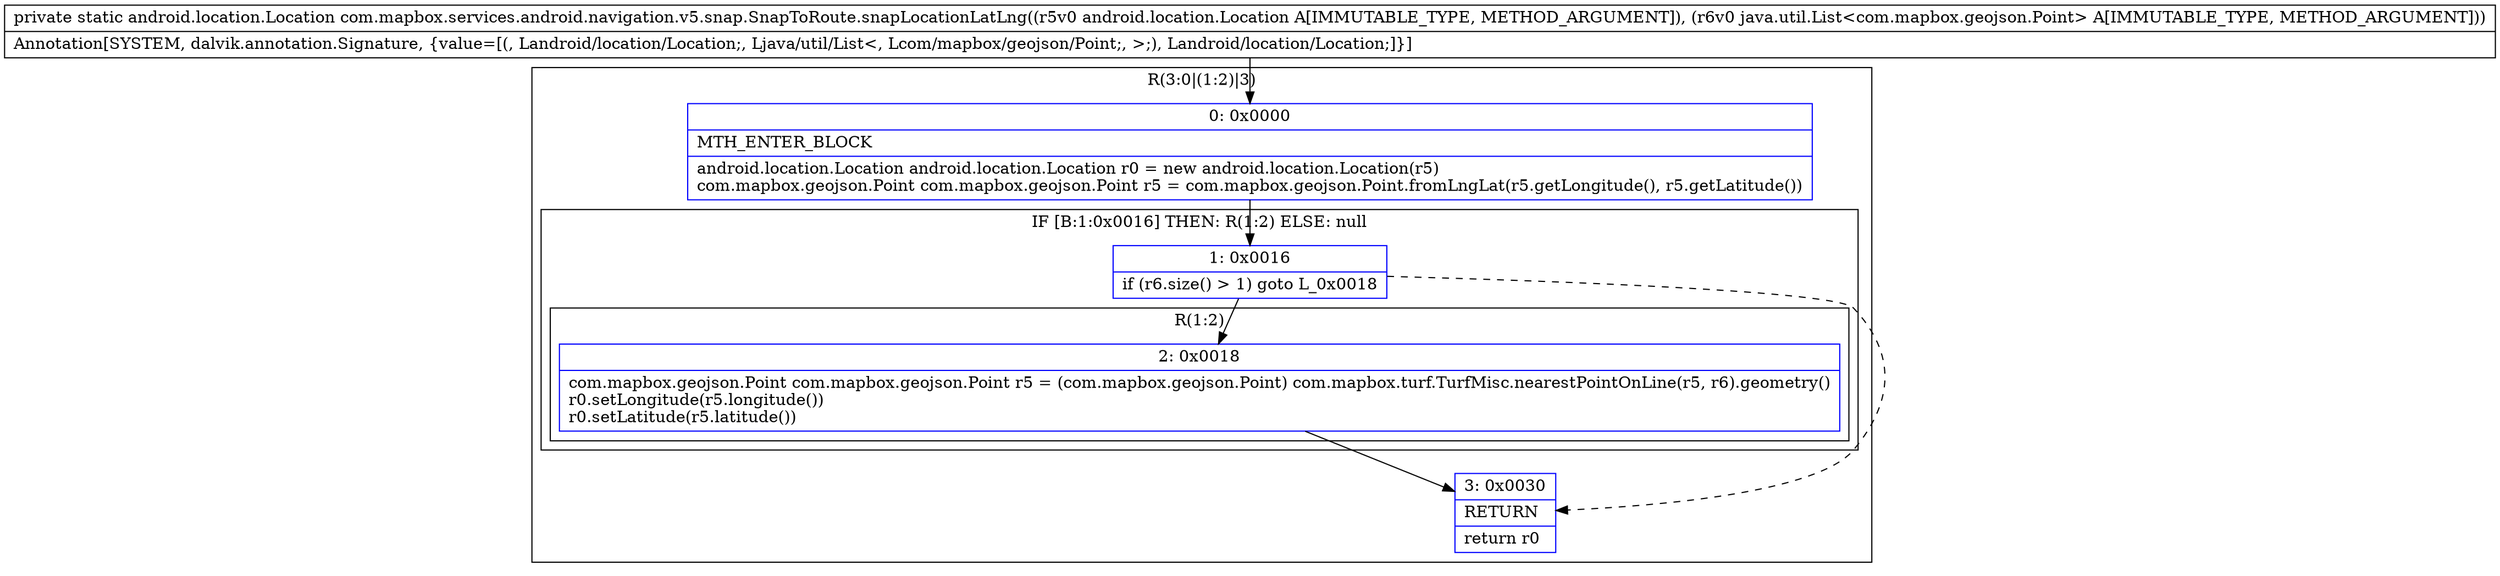 digraph "CFG forcom.mapbox.services.android.navigation.v5.snap.SnapToRoute.snapLocationLatLng(Landroid\/location\/Location;Ljava\/util\/List;)Landroid\/location\/Location;" {
subgraph cluster_Region_2026789477 {
label = "R(3:0|(1:2)|3)";
node [shape=record,color=blue];
Node_0 [shape=record,label="{0\:\ 0x0000|MTH_ENTER_BLOCK\l|android.location.Location android.location.Location r0 = new android.location.Location(r5)\lcom.mapbox.geojson.Point com.mapbox.geojson.Point r5 = com.mapbox.geojson.Point.fromLngLat(r5.getLongitude(), r5.getLatitude())\l}"];
subgraph cluster_IfRegion_1193987763 {
label = "IF [B:1:0x0016] THEN: R(1:2) ELSE: null";
node [shape=record,color=blue];
Node_1 [shape=record,label="{1\:\ 0x0016|if (r6.size() \> 1) goto L_0x0018\l}"];
subgraph cluster_Region_9738844 {
label = "R(1:2)";
node [shape=record,color=blue];
Node_2 [shape=record,label="{2\:\ 0x0018|com.mapbox.geojson.Point com.mapbox.geojson.Point r5 = (com.mapbox.geojson.Point) com.mapbox.turf.TurfMisc.nearestPointOnLine(r5, r6).geometry()\lr0.setLongitude(r5.longitude())\lr0.setLatitude(r5.latitude())\l}"];
}
}
Node_3 [shape=record,label="{3\:\ 0x0030|RETURN\l|return r0\l}"];
}
MethodNode[shape=record,label="{private static android.location.Location com.mapbox.services.android.navigation.v5.snap.SnapToRoute.snapLocationLatLng((r5v0 android.location.Location A[IMMUTABLE_TYPE, METHOD_ARGUMENT]), (r6v0 java.util.List\<com.mapbox.geojson.Point\> A[IMMUTABLE_TYPE, METHOD_ARGUMENT]))  | Annotation[SYSTEM, dalvik.annotation.Signature, \{value=[(, Landroid\/location\/Location;, Ljava\/util\/List\<, Lcom\/mapbox\/geojson\/Point;, \>;), Landroid\/location\/Location;]\}]\l}"];
MethodNode -> Node_0;
Node_0 -> Node_1;
Node_1 -> Node_2;
Node_1 -> Node_3[style=dashed];
Node_2 -> Node_3;
}

